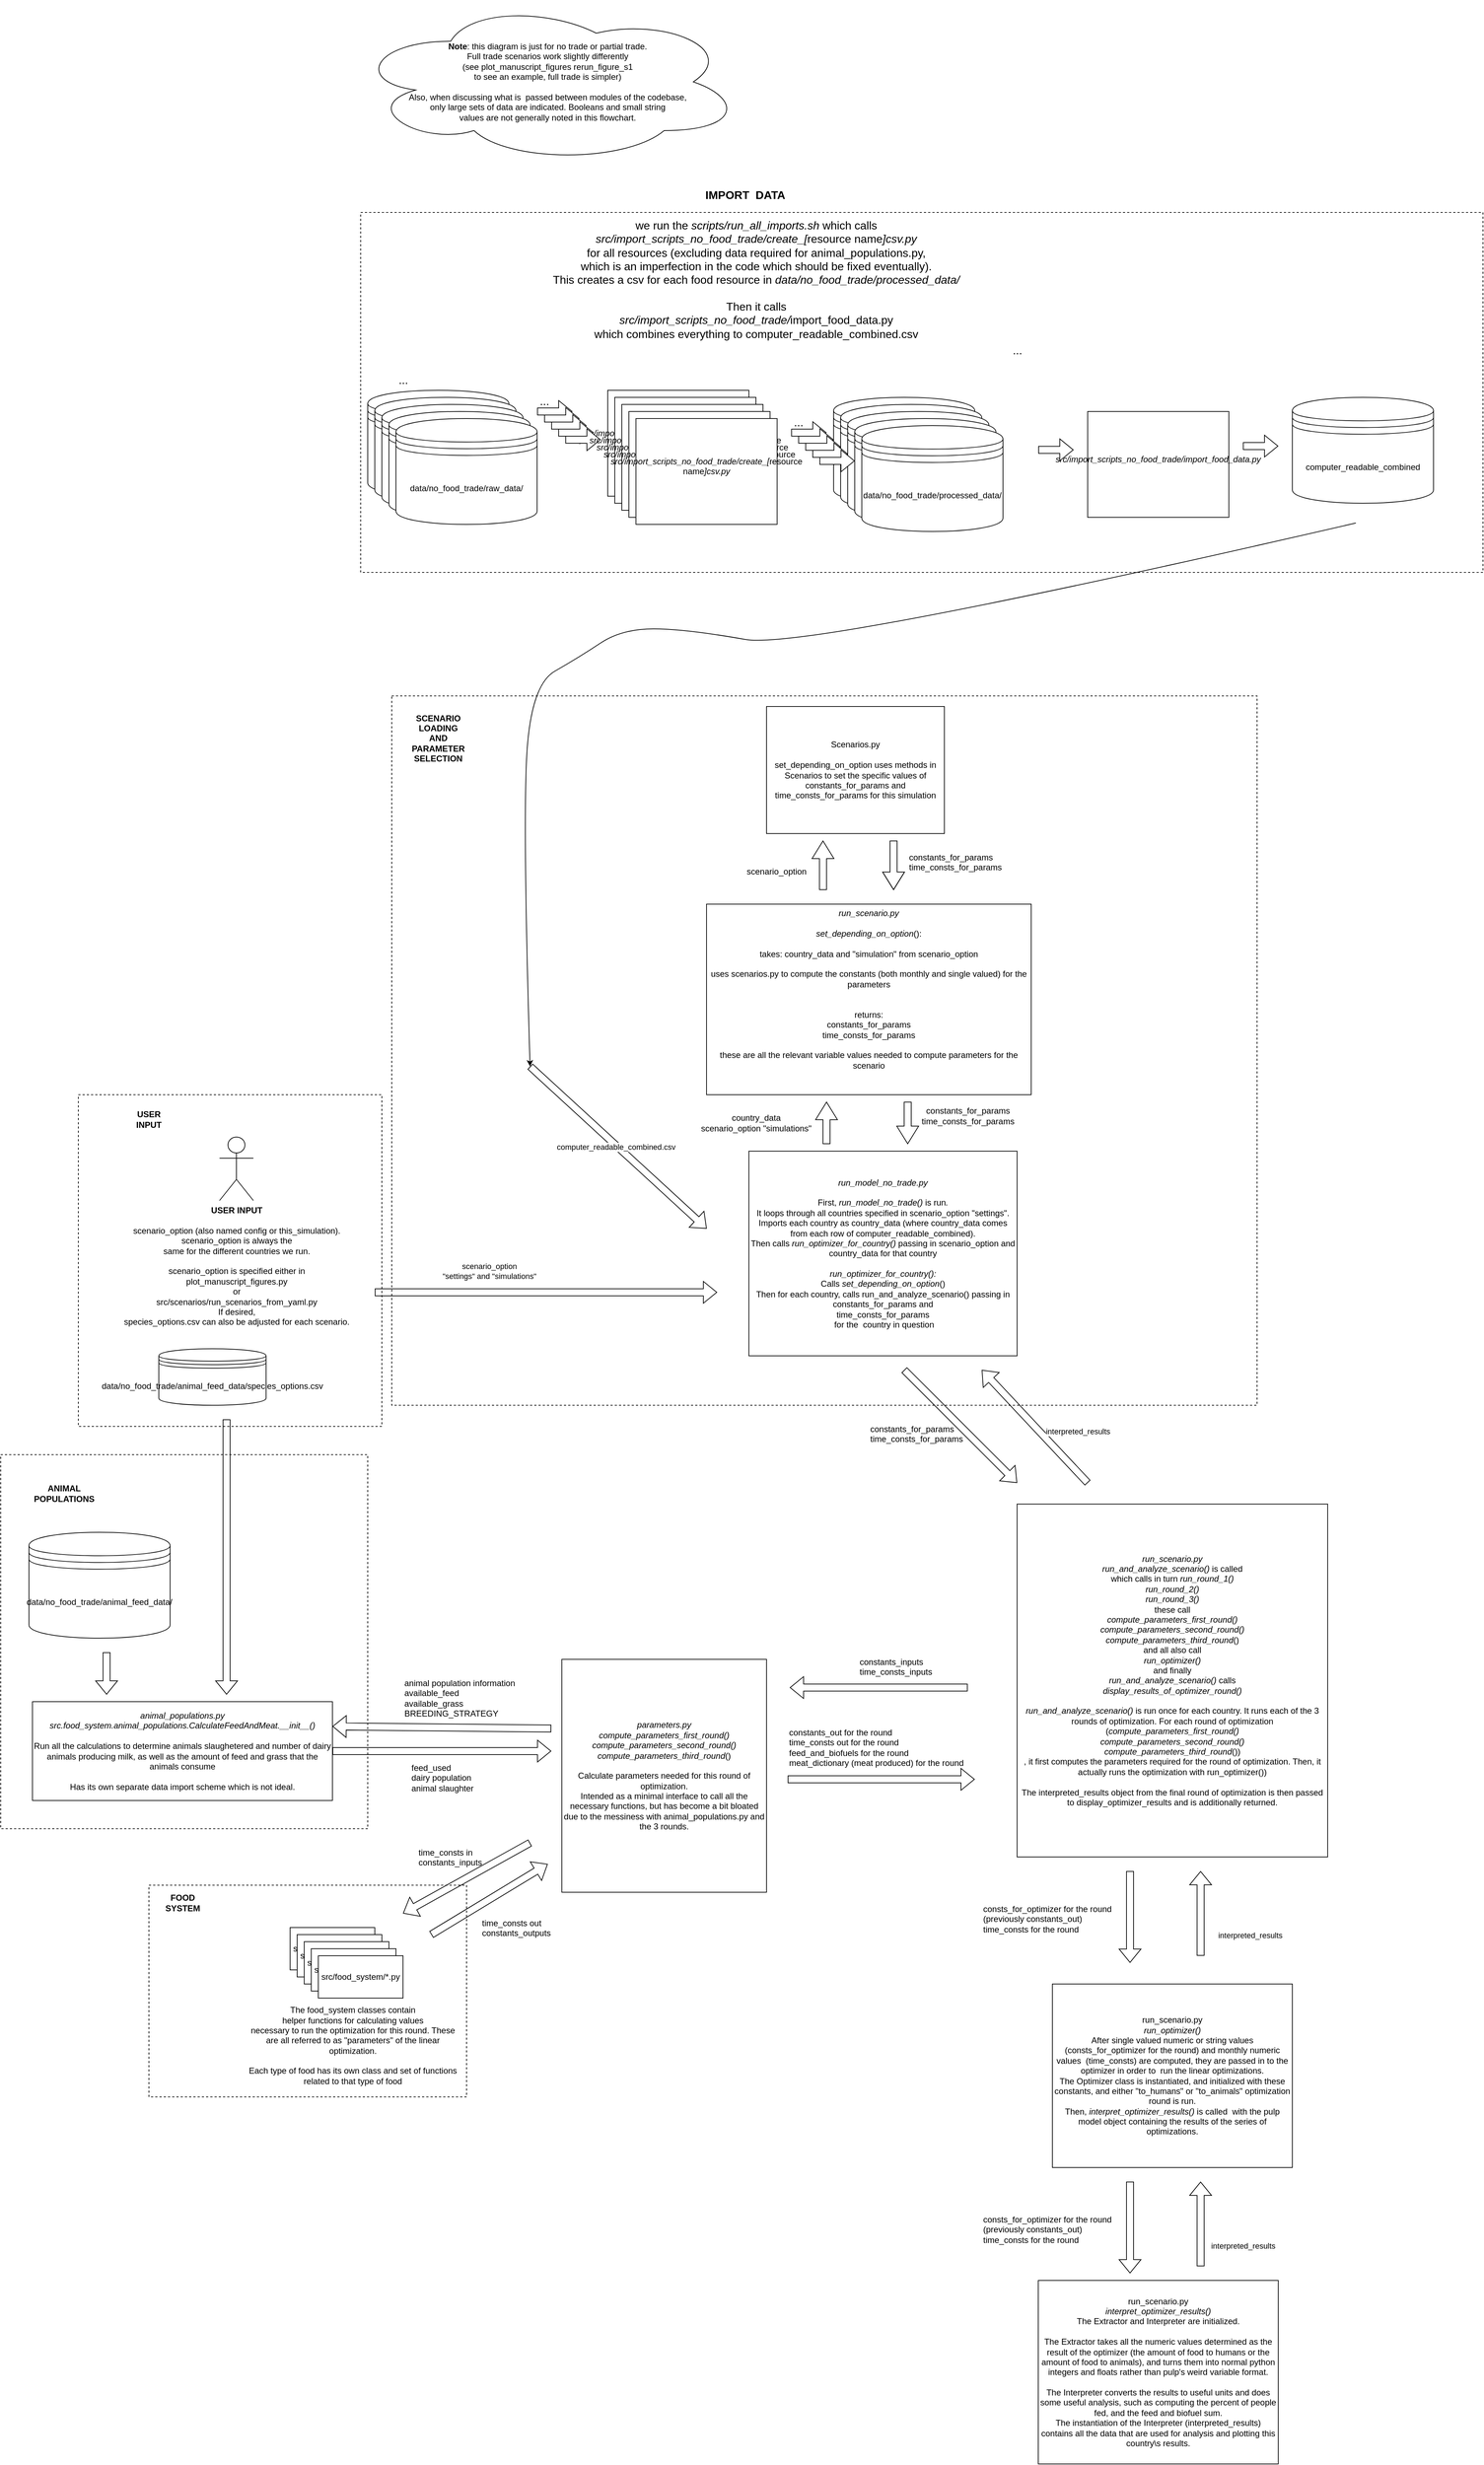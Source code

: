 <mxfile version="24.1.0" type="github">
  <diagram name="Page-1" id="vb958Nm0k1HjrjN-Do-v">
    <mxGraphModel dx="3860" dy="3601" grid="1" gridSize="10" guides="1" tooltips="1" connect="1" arrows="1" fold="1" page="1" pageScale="1" pageWidth="1654" pageHeight="2336" math="0" shadow="0">
      <root>
        <mxCell id="0" />
        <mxCell id="1" parent="0" />
        <mxCell id="GCf3FXKfKVam4WNOABnw-19" value="" style="rounded=0;whiteSpace=wrap;html=1;fillColor=none;dashed=1;" parent="1" vertex="1">
          <mxGeometry x="-380" y="-250" width="430" height="470" as="geometry" />
        </mxCell>
        <mxCell id="Nyg9t3aIWLBTnF1s83V8-12" value="" style="rounded=0;whiteSpace=wrap;html=1;fillColor=none;dashed=1;" vertex="1" parent="1">
          <mxGeometry x="-280" y="870" width="450" height="300" as="geometry" />
        </mxCell>
        <mxCell id="GCf3FXKfKVam4WNOABnw-21" value="" style="rounded=0;whiteSpace=wrap;html=1;fillColor=none;dashed=1;" parent="1" vertex="1">
          <mxGeometry x="-490" y="260" width="520" height="530" as="geometry" />
        </mxCell>
        <mxCell id="GCf3FXKfKVam4WNOABnw-6" value="" style="rounded=0;whiteSpace=wrap;html=1;fillColor=none;dashed=1;" parent="1" vertex="1">
          <mxGeometry x="20" y="-1500" width="1590" height="510" as="geometry" />
        </mxCell>
        <mxCell id="GCf3FXKfKVam4WNOABnw-7" value="" style="rounded=0;whiteSpace=wrap;html=1;fillColor=none;dashed=1;" parent="1" vertex="1">
          <mxGeometry x="64" y="-815" width="1226" height="1005" as="geometry" />
        </mxCell>
        <mxCell id="RVlSqpslpW0tmy56jza0-9" value="&lt;b&gt;USER INPUT&lt;/b&gt;&lt;br&gt;&lt;br&gt;&lt;div&gt;scenario_option (also named config or this_simulation).&lt;/div&gt;&lt;div&gt;scenario_option is always the &lt;br&gt;&lt;/div&gt;&lt;div&gt;same for the different countries we run.&lt;/div&gt;&lt;div&gt;&lt;br&gt;&lt;/div&gt;&lt;div&gt;scenario_option is specified either in&lt;br&gt;&lt;/div&gt;&lt;div&gt;plot_manuscript_figures.py&lt;/div&gt;&lt;div&gt; or &lt;br&gt;&lt;/div&gt;&lt;div&gt;src/scenarios/run_scenarios_from_yaml.py&lt;/div&gt;&lt;div&gt;If desired, &lt;br&gt;&lt;/div&gt;species_options.csv can also be adjusted for each scenario." style="shape=umlActor;verticalLabelPosition=bottom;verticalAlign=top;html=1;outlineConnect=0;" parent="1" vertex="1">
          <mxGeometry x="-180" y="-190" width="48" height="90" as="geometry" />
        </mxCell>
        <mxCell id="RVlSqpslpW0tmy56jza0-10" value="scenario_option&lt;br&gt;&lt;div&gt;&quot;settings&quot; and &quot;simulations&quot;&lt;br&gt;&lt;/div&gt;" style="shape=flexArrow;endArrow=classic;html=1;rounded=0;" parent="1" edge="1">
          <mxGeometry x="-0.333" y="30" width="50" height="50" relative="1" as="geometry">
            <mxPoint x="40" y="30" as="sourcePoint" />
            <mxPoint x="525" y="30" as="targetPoint" />
            <mxPoint as="offset" />
          </mxGeometry>
        </mxCell>
        <mxCell id="tfmpyOpyPmMC_fq-cLrZ-1" value="" style="shape=flexArrow;endArrow=classic;html=1;rounded=0;" parent="1" edge="1">
          <mxGeometry width="50" height="50" relative="1" as="geometry">
            <mxPoint x="790" y="140" as="sourcePoint" />
            <mxPoint x="950" y="300" as="targetPoint" />
          </mxGeometry>
        </mxCell>
        <mxCell id="tfmpyOpyPmMC_fq-cLrZ-2" value="&lt;div&gt;&lt;i&gt;run_model_no_trade.py&lt;br&gt;&lt;/i&gt;&lt;/div&gt;&lt;div&gt;&lt;i&gt;&lt;br&gt;&lt;/i&gt;&lt;/div&gt;&lt;div&gt;First,&lt;i&gt; run_model_no_trade() &lt;/i&gt;is run&lt;i&gt;.&lt;/i&gt;&lt;br&gt;&lt;/div&gt;&lt;div&gt;It loops through all countries specified in scenario_option &quot;settings&quot;.&lt;/div&gt;&lt;div&gt;&lt;div&gt;Imports each country as country_data (where country_data comes from each row of computer_readable_combined).&lt;/div&gt;&lt;/div&gt;&lt;div&gt;Then calls&lt;i&gt; &lt;/i&gt;&lt;i&gt;run_optimizer_for_country() &lt;/i&gt;passing in scenario_option and country_data for that country&lt;i&gt;&lt;br&gt;&lt;/i&gt;&lt;/div&gt;&lt;div&gt;&lt;br&gt;&lt;div&gt;&lt;i&gt;run_optimizer_for_country():&lt;/i&gt;&lt;/div&gt;&lt;/div&gt;&lt;div&gt;Calls &lt;i&gt;set_depending_on_option&lt;/i&gt;()&lt;/div&gt;&lt;div&gt;Then for each country, calls run_and_analyze_scenario() passing in &lt;br&gt;&lt;div&gt;constants_for_params and&lt;br&gt;&lt;/div&gt;time_consts_for_params&lt;/div&gt;&amp;nbsp;for the&amp;nbsp; country in question" style="rounded=0;whiteSpace=wrap;html=1;" parent="1" vertex="1">
          <mxGeometry x="570" y="-170" width="380" height="290" as="geometry" />
        </mxCell>
        <mxCell id="tfmpyOpyPmMC_fq-cLrZ-4" value="&lt;div&gt;&lt;b&gt;Note&lt;/b&gt;: this diagram is just for no trade or partial trade. &lt;br&gt;&lt;/div&gt;&lt;div&gt;Full trade scenarios work slightly differently &lt;br&gt;&lt;/div&gt;&lt;div&gt;(see plot_manuscript_figures rerun_figure_s1 &lt;br&gt;&lt;/div&gt;&lt;div&gt;to see an example, full trade is simpler)&lt;/div&gt;&lt;div&gt;&lt;br&gt;&lt;/div&gt;&lt;div&gt;Also, when discussing what is&amp;nbsp; passed between modules of the codebase, &lt;br&gt;&lt;/div&gt;&lt;div&gt;only large sets of data are indicated. Booleans and small string&lt;/div&gt;&lt;div&gt; values are not generally noted in this flowchart.&lt;br&gt;&lt;/div&gt;" style="ellipse;shape=cloud;whiteSpace=wrap;html=1;" parent="1" vertex="1">
          <mxGeometry x="10" y="-1800" width="550" height="230" as="geometry" />
        </mxCell>
        <mxCell id="tfmpyOpyPmMC_fq-cLrZ-7" value="&lt;div&gt;Scenarios.py&lt;/div&gt;&lt;div&gt;&lt;br&gt;&lt;/div&gt;&lt;div&gt;set_depending_on_option uses methods in Scenarios to set the specific values of constants_for_params and&lt;br&gt;time_consts_for_params for this simulation&lt;/div&gt;" style="rounded=0;whiteSpace=wrap;html=1;" parent="1" vertex="1">
          <mxGeometry x="595" y="-800" width="252" height="180" as="geometry" />
        </mxCell>
        <UserObject label="&lt;div&gt;&lt;i&gt;run_scenario.py&lt;/i&gt;&lt;br&gt;&lt;/div&gt;&lt;div&gt;&lt;br&gt;&lt;/div&gt;&lt;div&gt;&lt;i&gt;set_depending_on_option&lt;/i&gt;():&lt;/div&gt;&lt;div&gt;&lt;br&gt;&lt;/div&gt;takes: country_data and &quot;simulation&quot; from scenario_option&lt;br&gt;&lt;br&gt;uses scenarios.py to compute the constants (both monthly and single valued) for the parameters&lt;br&gt;&lt;br&gt;&lt;br&gt;&lt;div&gt;returns:&lt;/div&gt;&lt;div&gt;constants_for_params&lt;/div&gt;time_consts_for_params&lt;br&gt;&lt;br&gt;these are all the relevant variable values needed to compute parameters for the scenario&lt;div&gt;&lt;br&gt;&lt;/div&gt;&lt;div&gt;&lt;br&gt;&lt;/div&gt;" link="set_depending_on_option&lt;br&gt;takes: country_data and scenario_option&lt;br&gt;&lt;br&gt;uses scenarios.py to compute the constants (both monthly and single valued) for the parameters&lt;br&gt;&lt;br&gt;&lt;br&gt;returns:constants_for_params&lt;br&gt;time_consts_for_params&lt;br&gt;&lt;br&gt;these are all the relevant variable values for the scenario&lt;div&gt;&lt;br&gt;&lt;/div&gt;&lt;div&gt;&lt;br&gt;&lt;/div&gt;" id="tfmpyOpyPmMC_fq-cLrZ-9">
          <mxCell style="rounded=0;whiteSpace=wrap;html=1;" parent="1" vertex="1">
            <mxGeometry x="510" y="-520" width="460" height="270" as="geometry" />
          </mxCell>
        </UserObject>
        <mxCell id="tfmpyOpyPmMC_fq-cLrZ-12" value="" style="shape=flexArrow;endArrow=classic;html=1;rounded=0;fontSize=12;startSize=8;endSize=8;curved=1;" parent="1" edge="1">
          <mxGeometry width="50" height="50" relative="1" as="geometry">
            <mxPoint x="675" y="-540" as="sourcePoint" />
            <mxPoint x="675" y="-610" as="targetPoint" />
          </mxGeometry>
        </mxCell>
        <mxCell id="tfmpyOpyPmMC_fq-cLrZ-13" value="" style="shape=flexArrow;endArrow=classic;html=1;rounded=0;fontSize=12;startSize=8;endSize=8;curved=1;" parent="1" edge="1">
          <mxGeometry width="50" height="50" relative="1" as="geometry">
            <mxPoint x="775" y="-610" as="sourcePoint" />
            <mxPoint x="775" y="-540" as="targetPoint" />
            <Array as="points">
              <mxPoint x="775" y="-570" />
            </Array>
          </mxGeometry>
        </mxCell>
        <mxCell id="tfmpyOpyPmMC_fq-cLrZ-14" value="scenario_option" style="text;whiteSpace=wrap;html=1;" parent="1" vertex="1">
          <mxGeometry x="565" y="-580" width="120" height="40" as="geometry" />
        </mxCell>
        <mxCell id="tfmpyOpyPmMC_fq-cLrZ-15" value="&lt;div&gt;constants_for_params&lt;/div&gt;time_consts_for_params" style="text;whiteSpace=wrap;html=1;" parent="1" vertex="1">
          <mxGeometry x="795" y="-600" width="160" height="50" as="geometry" />
        </mxCell>
        <mxCell id="tfmpyOpyPmMC_fq-cLrZ-16" value="&lt;div&gt;country_data&lt;/div&gt;&lt;div&gt;scenario_option &quot;simulations&quot;&lt;br&gt;&lt;/div&gt;" style="shape=flexArrow;endArrow=classic;html=1;rounded=0;fontSize=12;startSize=8;endSize=8;curved=1;" parent="1" edge="1">
          <mxGeometry y="100" width="50" height="50" relative="1" as="geometry">
            <mxPoint x="680" y="-180" as="sourcePoint" />
            <mxPoint x="680" y="-240" as="targetPoint" />
            <mxPoint as="offset" />
          </mxGeometry>
        </mxCell>
        <mxCell id="tfmpyOpyPmMC_fq-cLrZ-17" value="&lt;div&gt;constants_for_params&lt;/div&gt;time_consts_for_params" style="shape=flexArrow;endArrow=classic;html=1;rounded=0;fontSize=12;startSize=8;endSize=8;curved=1;" parent="1" edge="1">
          <mxGeometry x="-0.333" y="85" width="50" height="50" relative="1" as="geometry">
            <mxPoint x="795" y="-240" as="sourcePoint" />
            <mxPoint x="795" y="-180" as="targetPoint" />
            <mxPoint as="offset" />
          </mxGeometry>
        </mxCell>
        <mxCell id="tfmpyOpyPmMC_fq-cLrZ-22" value="&lt;div&gt;&lt;div&gt; &lt;i&gt;src/import_scripts_no_food_trade/&lt;/i&gt;&lt;i&gt;create_[&lt;/i&gt;resource name&lt;i&gt;]csv.py&lt;/i&gt;&lt;/div&gt;&lt;/div&gt;&lt;div&gt;&lt;br&gt;&lt;/div&gt;" style="rounded=0;whiteSpace=wrap;html=1;" parent="1" vertex="1">
          <mxGeometry x="370" y="-1248" width="200" height="150" as="geometry" />
        </mxCell>
        <mxCell id="tfmpyOpyPmMC_fq-cLrZ-23" value="computer_readable_combined" style="shape=datastore;whiteSpace=wrap;html=1;" parent="1" vertex="1">
          <mxGeometry x="1340" y="-1238" width="200" height="150" as="geometry" />
        </mxCell>
        <mxCell id="tfmpyOpyPmMC_fq-cLrZ-24" value="data/no_food_trade/raw_data/" style="shape=datastore;whiteSpace=wrap;html=1;" parent="1" vertex="1">
          <mxGeometry x="30" y="-1248" width="200" height="150" as="geometry" />
        </mxCell>
        <mxCell id="tfmpyOpyPmMC_fq-cLrZ-27" value="IMPORT&amp;nbsp; DATA" style="text;html=1;align=center;verticalAlign=middle;whiteSpace=wrap;rounded=0;fontSize=16;fontStyle=1" parent="1" vertex="1">
          <mxGeometry x="420" y="-1540" width="290" height="30" as="geometry" />
        </mxCell>
        <mxCell id="tfmpyOpyPmMC_fq-cLrZ-28" value="&lt;div&gt;we run the &lt;i&gt;scripts/run_all_imports.sh&lt;/i&gt; which calls&lt;/div&gt;&lt;div&gt; &lt;i&gt;src/import_scripts_no_food_trade/&lt;/i&gt;&lt;i&gt;create_[&lt;/i&gt;resource name&lt;i&gt;]csv.py&lt;/i&gt;&lt;/div&gt;&lt;div&gt;for all resources (excluding data required for animal_populations.py,&lt;/div&gt;&lt;div&gt; which is an imperfection in the code which should be fixed eventually).&lt;/div&gt;&lt;div&gt;This creates a csv for each food resource in &lt;i&gt;data/no_food_trade/processed_data/&lt;/i&gt;&lt;br&gt;&lt;/div&gt;&lt;br&gt;Then it calls &lt;div&gt; &lt;i&gt;src/import_scripts_no_food_trade/&lt;/i&gt;import_food_data.py&lt;/div&gt;&lt;div&gt;which combines everything to computer_readable_combined.csv&lt;br&gt;&lt;/div&gt;" style="text;html=1;align=center;verticalAlign=middle;resizable=0;points=[];autosize=1;strokeColor=none;fillColor=none;fontSize=16;" parent="1" vertex="1">
          <mxGeometry x="280" y="-1500" width="600" height="190" as="geometry" />
        </mxCell>
        <mxCell id="tfmpyOpyPmMC_fq-cLrZ-29" value="data/no_food_trade/raw_data/" style="shape=datastore;whiteSpace=wrap;html=1;" parent="1" vertex="1">
          <mxGeometry x="40" y="-1238" width="200" height="150" as="geometry" />
        </mxCell>
        <mxCell id="tfmpyOpyPmMC_fq-cLrZ-30" value="data/no_food_trade/raw_data/" style="shape=datastore;whiteSpace=wrap;html=1;" parent="1" vertex="1">
          <mxGeometry x="50" y="-1228" width="200" height="150" as="geometry" />
        </mxCell>
        <mxCell id="tfmpyOpyPmMC_fq-cLrZ-31" value="data/no_food_trade/raw_data/" style="shape=datastore;whiteSpace=wrap;html=1;" parent="1" vertex="1">
          <mxGeometry x="60" y="-1218" width="200" height="150" as="geometry" />
        </mxCell>
        <mxCell id="tfmpyOpyPmMC_fq-cLrZ-32" value="data/no_food_trade/raw_data/" style="shape=datastore;whiteSpace=wrap;html=1;" parent="1" vertex="1">
          <mxGeometry x="70" y="-1208" width="200" height="150" as="geometry" />
        </mxCell>
        <mxCell id="tfmpyOpyPmMC_fq-cLrZ-37" value="" style="shape=flexArrow;endArrow=classic;html=1;rounded=0;fillColor=default;" parent="1" edge="1">
          <mxGeometry width="50" height="50" relative="1" as="geometry">
            <mxPoint x="270" y="-1218" as="sourcePoint" />
            <mxPoint x="320" y="-1218" as="targetPoint" />
          </mxGeometry>
        </mxCell>
        <mxCell id="tfmpyOpyPmMC_fq-cLrZ-39" value="" style="shape=flexArrow;endArrow=classic;html=1;rounded=0;fillColor=default;" parent="1" edge="1">
          <mxGeometry width="50" height="50" relative="1" as="geometry">
            <mxPoint x="280" y="-1208" as="sourcePoint" />
            <mxPoint x="330" y="-1208" as="targetPoint" />
          </mxGeometry>
        </mxCell>
        <mxCell id="tfmpyOpyPmMC_fq-cLrZ-40" value="" style="shape=flexArrow;endArrow=classic;html=1;rounded=0;fillColor=default;" parent="1" edge="1">
          <mxGeometry width="50" height="50" relative="1" as="geometry">
            <mxPoint x="290" y="-1198" as="sourcePoint" />
            <mxPoint x="340" y="-1198" as="targetPoint" />
          </mxGeometry>
        </mxCell>
        <mxCell id="tfmpyOpyPmMC_fq-cLrZ-41" value="" style="shape=flexArrow;endArrow=classic;html=1;rounded=0;fillColor=default;" parent="1" edge="1">
          <mxGeometry width="50" height="50" relative="1" as="geometry">
            <mxPoint x="300" y="-1188" as="sourcePoint" />
            <mxPoint x="350" y="-1188" as="targetPoint" />
          </mxGeometry>
        </mxCell>
        <mxCell id="tfmpyOpyPmMC_fq-cLrZ-42" value="" style="shape=flexArrow;endArrow=classic;html=1;rounded=0;fillColor=default;" parent="1" edge="1">
          <mxGeometry width="50" height="50" relative="1" as="geometry">
            <mxPoint x="310" y="-1178" as="sourcePoint" />
            <mxPoint x="360" y="-1178" as="targetPoint" />
          </mxGeometry>
        </mxCell>
        <mxCell id="tfmpyOpyPmMC_fq-cLrZ-43" value="..." style="text;html=1;align=center;verticalAlign=middle;resizable=0;points=[];autosize=1;strokeColor=none;fillColor=none;fontSize=16;" parent="1" vertex="1">
          <mxGeometry x="60" y="-1278" width="40" height="30" as="geometry" />
        </mxCell>
        <mxCell id="tfmpyOpyPmMC_fq-cLrZ-44" value="..." style="text;html=1;align=center;verticalAlign=middle;resizable=0;points=[];autosize=1;strokeColor=none;fillColor=none;fontSize=16;" parent="1" vertex="1">
          <mxGeometry x="260" y="-1248" width="40" height="30" as="geometry" />
        </mxCell>
        <mxCell id="tfmpyOpyPmMC_fq-cLrZ-45" value="data/no_food_trade/raw_data/" style="shape=datastore;whiteSpace=wrap;html=1;" parent="1" vertex="1">
          <mxGeometry x="690" y="-1238" width="200" height="150" as="geometry" />
        </mxCell>
        <mxCell id="tfmpyOpyPmMC_fq-cLrZ-46" value="data/no_food_trade/raw_data/" style="shape=datastore;whiteSpace=wrap;html=1;" parent="1" vertex="1">
          <mxGeometry x="700" y="-1228" width="200" height="150" as="geometry" />
        </mxCell>
        <mxCell id="tfmpyOpyPmMC_fq-cLrZ-47" value="data/no_food_trade/raw_data/" style="shape=datastore;whiteSpace=wrap;html=1;" parent="1" vertex="1">
          <mxGeometry x="710" y="-1218" width="200" height="150" as="geometry" />
        </mxCell>
        <mxCell id="tfmpyOpyPmMC_fq-cLrZ-48" value="data/no_food_trade/raw_data/" style="shape=datastore;whiteSpace=wrap;html=1;" parent="1" vertex="1">
          <mxGeometry x="720" y="-1208" width="200" height="150" as="geometry" />
        </mxCell>
        <mxCell id="tfmpyOpyPmMC_fq-cLrZ-49" value="data/no_food_trade/processed_data/" style="shape=datastore;whiteSpace=wrap;html=1;" parent="1" vertex="1">
          <mxGeometry x="730" y="-1198" width="200" height="150" as="geometry" />
        </mxCell>
        <mxCell id="tfmpyOpyPmMC_fq-cLrZ-50" value="..." style="text;html=1;align=center;verticalAlign=middle;resizable=0;points=[];autosize=1;strokeColor=none;fillColor=none;fontSize=16;" parent="1" vertex="1">
          <mxGeometry x="930" y="-1320" width="40" height="30" as="geometry" />
        </mxCell>
        <mxCell id="tfmpyOpyPmMC_fq-cLrZ-51" value="&lt;div&gt;&lt;div&gt; &lt;i&gt;src/import_scripts_no_food_trade/&lt;/i&gt;&lt;i&gt;import_food_data.py&lt;/i&gt;&lt;/div&gt;&lt;/div&gt;&lt;div&gt;&lt;br&gt;&lt;/div&gt;" style="rounded=0;whiteSpace=wrap;html=1;" parent="1" vertex="1">
          <mxGeometry x="1050" y="-1218" width="200" height="150" as="geometry" />
        </mxCell>
        <mxCell id="tfmpyOpyPmMC_fq-cLrZ-52" value="&lt;div&gt;&lt;div&gt; &lt;i&gt;src/import_scripts_no_food_trade/&lt;/i&gt;&lt;i&gt;create_[&lt;/i&gt;resource name&lt;i&gt;]csv.py&lt;/i&gt;&lt;/div&gt;&lt;/div&gt;&lt;div&gt;&lt;br&gt;&lt;/div&gt;" style="rounded=0;whiteSpace=wrap;html=1;" parent="1" vertex="1">
          <mxGeometry x="380" y="-1238" width="200" height="150" as="geometry" />
        </mxCell>
        <mxCell id="tfmpyOpyPmMC_fq-cLrZ-53" value="&lt;div&gt;&lt;div&gt; &lt;i&gt;src/import_scripts_no_food_trade/&lt;/i&gt;&lt;i&gt;create_[&lt;/i&gt;resource name&lt;i&gt;]csv.py&lt;/i&gt;&lt;/div&gt;&lt;/div&gt;&lt;div&gt;&lt;br&gt;&lt;/div&gt;" style="rounded=0;whiteSpace=wrap;html=1;" parent="1" vertex="1">
          <mxGeometry x="390" y="-1228" width="200" height="150" as="geometry" />
        </mxCell>
        <mxCell id="tfmpyOpyPmMC_fq-cLrZ-54" value="&lt;div&gt;&lt;div&gt; &lt;i&gt;src/import_scripts_no_food_trade/&lt;/i&gt;&lt;i&gt;create_[&lt;/i&gt;resource name&lt;i&gt;]csv.py&lt;/i&gt;&lt;/div&gt;&lt;/div&gt;&lt;div&gt;&lt;br&gt;&lt;/div&gt;" style="rounded=0;whiteSpace=wrap;html=1;" parent="1" vertex="1">
          <mxGeometry x="400" y="-1218" width="200" height="150" as="geometry" />
        </mxCell>
        <mxCell id="tfmpyOpyPmMC_fq-cLrZ-55" value="&lt;div&gt;&lt;div&gt; &lt;i&gt;src/import_scripts_no_food_trade/&lt;/i&gt;&lt;i&gt;create_[&lt;/i&gt;resource name&lt;i&gt;]csv.py&lt;/i&gt;&lt;/div&gt;&lt;/div&gt;&lt;div&gt;&lt;br&gt;&lt;/div&gt;" style="rounded=0;whiteSpace=wrap;html=1;" parent="1" vertex="1">
          <mxGeometry x="410" y="-1208" width="200" height="150" as="geometry" />
        </mxCell>
        <mxCell id="tfmpyOpyPmMC_fq-cLrZ-60" value="" style="shape=flexArrow;endArrow=classic;html=1;rounded=0;fillColor=default;" parent="1" edge="1">
          <mxGeometry width="50" height="50" relative="1" as="geometry">
            <mxPoint x="980" y="-1163.67" as="sourcePoint" />
            <mxPoint x="1030" y="-1163.67" as="targetPoint" />
          </mxGeometry>
        </mxCell>
        <mxCell id="tfmpyOpyPmMC_fq-cLrZ-62" value="" style="shape=flexArrow;endArrow=classic;html=1;rounded=0;fillColor=default;" parent="1" edge="1">
          <mxGeometry width="50" height="50" relative="1" as="geometry">
            <mxPoint x="630" y="-1188" as="sourcePoint" />
            <mxPoint x="680" y="-1188" as="targetPoint" />
          </mxGeometry>
        </mxCell>
        <mxCell id="tfmpyOpyPmMC_fq-cLrZ-63" value="" style="shape=flexArrow;endArrow=classic;html=1;rounded=0;fillColor=default;" parent="1" edge="1">
          <mxGeometry width="50" height="50" relative="1" as="geometry">
            <mxPoint x="640" y="-1178" as="sourcePoint" />
            <mxPoint x="690" y="-1178" as="targetPoint" />
          </mxGeometry>
        </mxCell>
        <mxCell id="tfmpyOpyPmMC_fq-cLrZ-64" value="" style="shape=flexArrow;endArrow=classic;html=1;rounded=0;fillColor=default;" parent="1" edge="1">
          <mxGeometry width="50" height="50" relative="1" as="geometry">
            <mxPoint x="650" y="-1168" as="sourcePoint" />
            <mxPoint x="700" y="-1168" as="targetPoint" />
          </mxGeometry>
        </mxCell>
        <mxCell id="tfmpyOpyPmMC_fq-cLrZ-65" value="" style="shape=flexArrow;endArrow=classic;html=1;rounded=0;fillColor=default;" parent="1" edge="1">
          <mxGeometry width="50" height="50" relative="1" as="geometry">
            <mxPoint x="660" y="-1158" as="sourcePoint" />
            <mxPoint x="710" y="-1158" as="targetPoint" />
          </mxGeometry>
        </mxCell>
        <mxCell id="tfmpyOpyPmMC_fq-cLrZ-66" value="" style="shape=flexArrow;endArrow=classic;html=1;rounded=0;fillColor=default;" parent="1" edge="1">
          <mxGeometry width="50" height="50" relative="1" as="geometry">
            <mxPoint x="670" y="-1148" as="sourcePoint" />
            <mxPoint x="720" y="-1148" as="targetPoint" />
          </mxGeometry>
        </mxCell>
        <mxCell id="tfmpyOpyPmMC_fq-cLrZ-67" value="..." style="text;html=1;align=center;verticalAlign=middle;resizable=0;points=[];autosize=1;strokeColor=none;fillColor=none;fontSize=16;" parent="1" vertex="1">
          <mxGeometry x="620" y="-1218" width="40" height="30" as="geometry" />
        </mxCell>
        <mxCell id="tfmpyOpyPmMC_fq-cLrZ-68" value="" style="shape=flexArrow;endArrow=classic;html=1;rounded=0;fillColor=default;" parent="1" edge="1">
          <mxGeometry width="50" height="50" relative="1" as="geometry">
            <mxPoint x="1270" y="-1169" as="sourcePoint" />
            <mxPoint x="1320" y="-1169" as="targetPoint" />
          </mxGeometry>
        </mxCell>
        <mxCell id="tfmpyOpyPmMC_fq-cLrZ-69" value="&lt;div&gt;constants_for_params &lt;br&gt;&lt;/div&gt;time_consts_for_params" style="text;whiteSpace=wrap;html=1;" parent="1" vertex="1">
          <mxGeometry x="740" y="210" width="180" height="50" as="geometry" />
        </mxCell>
        <mxCell id="GCf3FXKfKVam4WNOABnw-1" value="&amp;nbsp;computer_readable_combined.csv" style="shape=flexArrow;endArrow=classic;html=1;rounded=0;entryX=0.364;entryY=0.751;entryDx=0;entryDy=0;entryPerimeter=0;" parent="1" target="GCf3FXKfKVam4WNOABnw-7" edge="1">
          <mxGeometry x="-0.024" y="-3" width="50" height="50" relative="1" as="geometry">
            <mxPoint x="260" y="-290" as="sourcePoint" />
            <mxPoint x="509.75" y="-105" as="targetPoint" />
            <mxPoint as="offset" />
          </mxGeometry>
        </mxCell>
        <mxCell id="GCf3FXKfKVam4WNOABnw-3" value="" style="curved=1;endArrow=classic;html=1;rounded=0;" parent="1" edge="1">
          <mxGeometry width="50" height="50" relative="1" as="geometry">
            <mxPoint x="1430" y="-1060" as="sourcePoint" />
            <mxPoint x="260" y="-290" as="targetPoint" />
            <Array as="points">
              <mxPoint x="650" y="-880" />
              <mxPoint x="480" y="-910" />
              <mxPoint x="390" y="-910" />
              <mxPoint x="330" y="-870" />
              <mxPoint x="260" y="-830" />
              <mxPoint x="250" y="-620" />
            </Array>
          </mxGeometry>
        </mxCell>
        <mxCell id="GCf3FXKfKVam4WNOABnw-8" value="&lt;b&gt;SCENARIO LOADING AND PARAMETER SELECTION&lt;br&gt;&lt;/b&gt;" style="text;html=1;align=center;verticalAlign=middle;whiteSpace=wrap;rounded=0;" parent="1" vertex="1">
          <mxGeometry x="100" y="-770" width="60" height="30" as="geometry" />
        </mxCell>
        <mxCell id="GCf3FXKfKVam4WNOABnw-10" value="&lt;div&gt;&lt;i&gt;animal_populations.py&lt;/i&gt;&lt;/div&gt;&lt;div&gt;&lt;i&gt;src.food_system.animal_populations.CalculateFeedAndMeat.__init__()&lt;/i&gt;&lt;/div&gt;&lt;div&gt;&lt;br&gt;&lt;/div&gt;&lt;div&gt;Run all the calculations to determine animals slaughetered and number of dairy animals producing milk, as well as the amount of feed and grass that the animals consume&lt;br&gt;&lt;/div&gt;&lt;div&gt;&lt;br&gt;&lt;/div&gt;&lt;div&gt;Has its own separate data import scheme which is not ideal.&lt;br&gt;&lt;/div&gt;" style="rounded=0;whiteSpace=wrap;html=1;" parent="1" vertex="1">
          <mxGeometry x="-445" y="610" width="425" height="140" as="geometry" />
        </mxCell>
        <mxCell id="GCf3FXKfKVam4WNOABnw-11" value="" style="shape=flexArrow;endArrow=classic;html=1;rounded=0;entryX=1;entryY=0.25;entryDx=0;entryDy=0;" parent="1" target="GCf3FXKfKVam4WNOABnw-10" edge="1">
          <mxGeometry width="50" height="50" relative="1" as="geometry">
            <mxPoint x="290" y="648" as="sourcePoint" />
            <mxPoint x="40" y="640" as="targetPoint" />
          </mxGeometry>
        </mxCell>
        <mxCell id="GCf3FXKfKVam4WNOABnw-12" value="" style="shape=flexArrow;endArrow=classic;html=1;rounded=0;" parent="1" source="GCf3FXKfKVam4WNOABnw-10" edge="1">
          <mxGeometry width="50" height="50" relative="1" as="geometry">
            <mxPoint x="45" y="700" as="sourcePoint" />
            <mxPoint x="290" y="680" as="targetPoint" />
          </mxGeometry>
        </mxCell>
        <mxCell id="GCf3FXKfKVam4WNOABnw-13" value="&lt;div&gt;animal population information&lt;/div&gt;&lt;div&gt;available_feed&lt;br&gt;available_grass&lt;br&gt;BREEDING_STRATEGY&lt;/div&gt;&lt;div&gt;&lt;br&gt;&lt;/div&gt;" style="text;whiteSpace=wrap;html=1;" parent="1" vertex="1">
          <mxGeometry x="80" y="570" width="190" height="100" as="geometry" />
        </mxCell>
        <mxCell id="GCf3FXKfKVam4WNOABnw-14" value="&lt;div&gt;feed_used&lt;/div&gt;&lt;div&gt;dairy population&lt;/div&gt;animal slaughter" style="text;whiteSpace=wrap;html=1;" parent="1" vertex="1">
          <mxGeometry x="90" y="690" width="100" height="60" as="geometry" />
        </mxCell>
        <mxCell id="GCf3FXKfKVam4WNOABnw-15" value="data/no_food_trade/animal_feed_data/" style="shape=datastore;whiteSpace=wrap;html=1;" parent="1" vertex="1">
          <mxGeometry x="-450" y="370" width="200" height="150" as="geometry" />
        </mxCell>
        <mxCell id="GCf3FXKfKVam4WNOABnw-16" value="data/no_food_trade/animal_feed_data/species_options.csv" style="shape=datastore;whiteSpace=wrap;html=1;" parent="1" vertex="1">
          <mxGeometry x="-266" y="110" width="152" height="80" as="geometry" />
        </mxCell>
        <mxCell id="GCf3FXKfKVam4WNOABnw-17" value="" style="shape=flexArrow;endArrow=classic;html=1;rounded=0;" parent="1" edge="1">
          <mxGeometry width="50" height="50" relative="1" as="geometry">
            <mxPoint x="-170" y="210" as="sourcePoint" />
            <mxPoint x="-170" y="600" as="targetPoint" />
          </mxGeometry>
        </mxCell>
        <mxCell id="GCf3FXKfKVam4WNOABnw-18" value="" style="shape=flexArrow;endArrow=classic;html=1;rounded=0;" parent="1" edge="1">
          <mxGeometry width="50" height="50" relative="1" as="geometry">
            <mxPoint x="-340" y="540" as="sourcePoint" />
            <mxPoint x="-340" y="600" as="targetPoint" />
          </mxGeometry>
        </mxCell>
        <mxCell id="GCf3FXKfKVam4WNOABnw-20" value="&lt;b&gt;USER INPUT&lt;br&gt;&lt;/b&gt;" style="text;html=1;align=center;verticalAlign=middle;whiteSpace=wrap;rounded=0;" parent="1" vertex="1">
          <mxGeometry x="-310" y="-230" width="60" height="30" as="geometry" />
        </mxCell>
        <mxCell id="GCf3FXKfKVam4WNOABnw-22" value="&lt;b&gt;ANIMAL POPULATIONS&lt;br&gt;&lt;/b&gt;" style="text;html=1;align=center;verticalAlign=middle;whiteSpace=wrap;rounded=0;" parent="1" vertex="1">
          <mxGeometry x="-430" y="300" width="60" height="30" as="geometry" />
        </mxCell>
        <mxCell id="GCf3FXKfKVam4WNOABnw-23" value="&lt;div&gt;&lt;i&gt;parameters.py&lt;/i&gt;&lt;br&gt;&lt;i&gt;&lt;i&gt;compute_parameters_first_round()&lt;/i&gt;&lt;/i&gt;&lt;/div&gt;&lt;div&gt;&lt;i&gt;compute_parameters_second_round()&lt;br&gt;compute_parameters_third_round&lt;/i&gt;()&lt;/div&gt;&lt;div&gt;&lt;br&gt;&lt;/div&gt;&lt;div&gt;Calculate parameters needed for this round of optimization.&lt;/div&gt;&lt;div&gt;Intended as a minimal interface to call all the necessary functions, but has become a bit bloated due to the messiness with animal_populations.py and the 3 rounds.&lt;br&gt;&lt;/div&gt;" style="rounded=0;whiteSpace=wrap;html=1;" parent="1" vertex="1">
          <mxGeometry x="305" y="550" width="290" height="330" as="geometry" />
        </mxCell>
        <mxCell id="GCf3FXKfKVam4WNOABnw-24" value="constants_inputs&#xa;time_consts_inputs" style="text;whiteSpace=wrap;" parent="1" vertex="1">
          <mxGeometry x="725" y="540" width="120" height="40" as="geometry" />
        </mxCell>
        <mxCell id="GCf3FXKfKVam4WNOABnw-26" value="constants_out for the round&#xa;time_consts out for the round&#xa;feed_and_biofuels for the round&#xa;meat_dictionary (meat produced) for the round" style="text;whiteSpace=wrap;" parent="1" vertex="1">
          <mxGeometry x="625" y="640" width="270" height="100" as="geometry" />
        </mxCell>
        <mxCell id="GCf3FXKfKVam4WNOABnw-27" value="" style="shape=flexArrow;endArrow=classic;html=1;rounded=0;" parent="1" edge="1">
          <mxGeometry width="50" height="50" relative="1" as="geometry">
            <mxPoint x="625" y="720" as="sourcePoint" />
            <mxPoint x="890" y="720" as="targetPoint" />
          </mxGeometry>
        </mxCell>
        <mxCell id="GCf3FXKfKVam4WNOABnw-29" value="" style="shape=flexArrow;endArrow=classic;html=1;rounded=0;" parent="1" edge="1">
          <mxGeometry width="50" height="50" relative="1" as="geometry">
            <mxPoint x="880" y="590" as="sourcePoint" />
            <mxPoint x="628" y="590" as="targetPoint" />
          </mxGeometry>
        </mxCell>
        <mxCell id="GCf3FXKfKVam4WNOABnw-30" value="&lt;div&gt;&lt;i&gt;run_scenario.py&lt;/i&gt;&lt;/div&gt;&lt;div&gt;&lt;i&gt;run_and_analyze_scenario() &lt;/i&gt;is called&lt;i&gt;&lt;br&gt;&lt;/i&gt;&lt;/div&gt;&lt;div&gt;which calls in turn&lt;i&gt; run_round_1()&lt;/i&gt;&lt;/div&gt;&lt;div&gt;&lt;i&gt;run_round_2()&lt;/i&gt;&lt;/div&gt;&lt;div&gt;&lt;i&gt;run_round_3()&lt;br&gt;&lt;/i&gt;&lt;/div&gt;&lt;div&gt;these call&lt;/div&gt;&lt;div&gt;&lt;i&gt;&lt;i&gt;compute_parameters_first_round()&lt;/i&gt;&lt;/i&gt;&lt;div&gt;&lt;i&gt;compute_parameters_second_round()&lt;br&gt;compute_parameters_third_round&lt;/i&gt;()&lt;/div&gt;&lt;div&gt;and all also call&lt;br&gt;&lt;/div&gt;&lt;/div&gt;&lt;div&gt;&lt;i&gt;run_optimizer()&lt;/i&gt;&lt;/div&gt;&lt;div&gt;and finally&lt;i&gt; &lt;/i&gt;&lt;br&gt;&lt;i&gt;&lt;i&gt;run_and_analyze_scenario() &lt;/i&gt;&lt;/i&gt;calls&lt;i&gt;&lt;i&gt;&lt;br&gt;&lt;/i&gt;&lt;/i&gt;&lt;/div&gt;&lt;div&gt;&lt;i&gt;display_results_of_optimizer_round()&lt;br&gt;&lt;/i&gt;&lt;/div&gt;&lt;div&gt;&lt;br&gt;&lt;i&gt;&lt;i&gt;run_and_analyze_scenario() &lt;/i&gt;&lt;/i&gt;is run once for each country. It runs each of the 3 rounds of optimization. For each round of optimization (&lt;i&gt;&lt;i&gt;compute_parameters_first_round()&lt;/i&gt;&lt;/i&gt;&lt;div&gt;&lt;i&gt;compute_parameters_second_round()&lt;br&gt;compute_parameters_third_round&lt;/i&gt;())&lt;/div&gt;, it first computes the parameters required for the round of optimization. Then, it actually runs the optimization with run_optimizer())&lt;/div&gt;&lt;div&gt;&lt;br&gt;&lt;/div&gt;&lt;div&gt;The interpreted_results object from the final round of optimization is then passed to display_optimizer_results and is additionally returned.&lt;br&gt;&lt;i&gt;&lt;/i&gt;&lt;/div&gt;" style="rounded=0;whiteSpace=wrap;html=1;" parent="1" vertex="1">
          <mxGeometry x="950" y="330" width="440" height="500" as="geometry" />
        </mxCell>
        <mxCell id="Nyg9t3aIWLBTnF1s83V8-2" value="src/food_system/*.py" style="rounded=0;whiteSpace=wrap;html=1;" vertex="1" parent="1">
          <mxGeometry x="-80" y="930" width="120" height="60" as="geometry" />
        </mxCell>
        <mxCell id="Nyg9t3aIWLBTnF1s83V8-3" value="src/food_system/*.py" style="rounded=0;whiteSpace=wrap;html=1;" vertex="1" parent="1">
          <mxGeometry x="-70" y="940" width="120" height="60" as="geometry" />
        </mxCell>
        <mxCell id="Nyg9t3aIWLBTnF1s83V8-4" value="src/food_system/*.py" style="rounded=0;whiteSpace=wrap;html=1;" vertex="1" parent="1">
          <mxGeometry x="-60" y="950" width="120" height="60" as="geometry" />
        </mxCell>
        <mxCell id="Nyg9t3aIWLBTnF1s83V8-5" value="src/food_system/*.py" style="rounded=0;whiteSpace=wrap;html=1;" vertex="1" parent="1">
          <mxGeometry x="-50" y="960" width="120" height="60" as="geometry" />
        </mxCell>
        <mxCell id="Nyg9t3aIWLBTnF1s83V8-6" value="src/food_system/*.py" style="rounded=0;whiteSpace=wrap;html=1;" vertex="1" parent="1">
          <mxGeometry x="-40" y="970" width="120" height="60" as="geometry" />
        </mxCell>
        <mxCell id="Nyg9t3aIWLBTnF1s83V8-7" value="" style="shape=flexArrow;endArrow=classic;html=1;rounded=0;" edge="1" parent="1">
          <mxGeometry width="50" height="50" relative="1" as="geometry">
            <mxPoint x="260" y="810" as="sourcePoint" />
            <mxPoint x="80" y="910" as="targetPoint" />
          </mxGeometry>
        </mxCell>
        <mxCell id="Nyg9t3aIWLBTnF1s83V8-8" value="" style="shape=flexArrow;endArrow=classic;html=1;rounded=0;" edge="1" parent="1">
          <mxGeometry width="50" height="50" relative="1" as="geometry">
            <mxPoint x="120" y="940" as="sourcePoint" />
            <mxPoint x="285" y="840" as="targetPoint" />
          </mxGeometry>
        </mxCell>
        <mxCell id="Nyg9t3aIWLBTnF1s83V8-9" value="time_consts in&#xa;constants_inputs" style="text;whiteSpace=wrap;" vertex="1" parent="1">
          <mxGeometry x="100" y="810" width="120" height="50" as="geometry" />
        </mxCell>
        <mxCell id="Nyg9t3aIWLBTnF1s83V8-10" value="time_consts out&#xa;constants_outputs" style="text;whiteSpace=wrap;" vertex="1" parent="1">
          <mxGeometry x="190" y="910" width="120" height="50" as="geometry" />
        </mxCell>
        <mxCell id="Nyg9t3aIWLBTnF1s83V8-11" value="&lt;div&gt;&lt;br&gt;&lt;/div&gt;&lt;div&gt;The food_system classes contain&lt;br&gt;&lt;/div&gt;&lt;div&gt;helper functions for calculating values &lt;br&gt;&lt;/div&gt;&lt;div&gt;necessary to run the optimization for this round. These are all referred to as &quot;parameters&quot; of the linear optimization.&lt;br&gt;&lt;/div&gt;&lt;div&gt;&lt;br&gt;&lt;/div&gt;Each type of food has its own class and set of functions related to that type of food" style="text;html=1;align=center;verticalAlign=middle;whiteSpace=wrap;rounded=0;" vertex="1" parent="1">
          <mxGeometry x="-142" y="1070" width="302" height="40" as="geometry" />
        </mxCell>
        <mxCell id="Nyg9t3aIWLBTnF1s83V8-13" value="&lt;b&gt;FOOD SYSTEM&lt;br&gt;&lt;/b&gt;" style="text;html=1;align=center;verticalAlign=middle;whiteSpace=wrap;rounded=0;" vertex="1" parent="1">
          <mxGeometry x="-262.5" y="880" width="60" height="30" as="geometry" />
        </mxCell>
        <mxCell id="Nyg9t3aIWLBTnF1s83V8-14" value="&lt;br&gt;&lt;div&gt;interpreted_results&lt;/div&gt;" style="shape=flexArrow;endArrow=classic;html=1;rounded=0;" edge="1" parent="1">
          <mxGeometry x="-0.38" y="-45" width="50" height="50" relative="1" as="geometry">
            <mxPoint x="1050" y="300" as="sourcePoint" />
            <mxPoint x="900" y="140" as="targetPoint" />
            <mxPoint as="offset" />
          </mxGeometry>
        </mxCell>
        <mxCell id="Nyg9t3aIWLBTnF1s83V8-16" value="&lt;div&gt;run_scenario.py&lt;/div&gt;&lt;div&gt;&lt;i&gt;run_optimizer()&lt;/i&gt;&lt;/div&gt;&lt;div&gt;After single valued numeric or string values (consts_for_optimizer for the round) and monthly numeric values&amp;nbsp; (time_consts) are computed, they are passed in to the optimizer in order to&amp;nbsp; run the linear optimizations.&lt;/div&gt;&lt;div&gt;The Optimizer class is instantiated, and initialized with these constants, and either &quot;to_humans&quot; or &quot;to_animals&quot; optimization round is run.&lt;br&gt;Then, &lt;i&gt;interpret_optimizer_results() &lt;/i&gt;is called&amp;nbsp; with the pulp model object containing the results of the series of optimizations.&lt;/div&gt;" style="rounded=0;whiteSpace=wrap;html=1;" vertex="1" parent="1">
          <mxGeometry x="1000" y="1010" width="340" height="260" as="geometry" />
        </mxCell>
        <mxCell id="Nyg9t3aIWLBTnF1s83V8-17" value="&lt;div&gt;run_scenario.py&lt;/div&gt;&lt;div&gt;&lt;i&gt;interpret_optimizer_results()&lt;/i&gt;&lt;/div&gt;&lt;div&gt;The Extractor and Interpreter are initialized. &lt;br&gt;&lt;/div&gt;&lt;div&gt;&lt;br&gt;&lt;/div&gt;&lt;div&gt;The Extractor takes all the numeric values determined as the result of the optimizer (the amount of food to humans or the amount of food to animals), and turns them into normal python integers and floats rather than pulp&#39;s weird variable format.&lt;/div&gt;&lt;div&gt;&lt;br&gt;&lt;/div&gt;&lt;div&gt;The Interpreter converts the results to useful units and does some useful analysis, such as computing the percent of people fed, and the feed and biofuel sum.&lt;br&gt;&lt;/div&gt;&lt;div&gt;&amp;nbsp;The instantiation of the Interpreter (interpreted_results)&amp;nbsp; contains all the data that are used for analysis and plotting this country\s results.&lt;br&gt;&lt;/div&gt;" style="rounded=0;whiteSpace=wrap;html=1;" vertex="1" parent="1">
          <mxGeometry x="980" y="1430" width="340" height="260" as="geometry" />
        </mxCell>
        <mxCell id="Nyg9t3aIWLBTnF1s83V8-18" value="" style="shape=flexArrow;endArrow=classic;html=1;rounded=0;" edge="1" parent="1">
          <mxGeometry width="50" height="50" relative="1" as="geometry">
            <mxPoint x="1110" y="850" as="sourcePoint" />
            <mxPoint x="1110" y="980" as="targetPoint" />
          </mxGeometry>
        </mxCell>
        <mxCell id="Nyg9t3aIWLBTnF1s83V8-19" value="interpreted_results" style="shape=flexArrow;endArrow=classic;html=1;rounded=0;" edge="1" parent="1">
          <mxGeometry x="-0.5" y="-70" width="50" height="50" relative="1" as="geometry">
            <mxPoint x="1210" y="970" as="sourcePoint" />
            <mxPoint x="1210" y="850" as="targetPoint" />
            <mxPoint y="1" as="offset" />
          </mxGeometry>
        </mxCell>
        <mxCell id="Nyg9t3aIWLBTnF1s83V8-20" value="&lt;div&gt;consts_for_optimizer for the round (previously constants_out)&lt;br&gt;&lt;/div&gt;&lt;div&gt;time_consts for the round&lt;br&gt;&lt;/div&gt;" style="text;whiteSpace=wrap;html=1;" vertex="1" parent="1">
          <mxGeometry x="900" y="890" width="210" height="40" as="geometry" />
        </mxCell>
        <mxCell id="Nyg9t3aIWLBTnF1s83V8-21" value="" style="shape=flexArrow;endArrow=classic;html=1;rounded=0;" edge="1" parent="1">
          <mxGeometry width="50" height="50" relative="1" as="geometry">
            <mxPoint x="1110" y="1290" as="sourcePoint" />
            <mxPoint x="1110" y="1420" as="targetPoint" />
          </mxGeometry>
        </mxCell>
        <mxCell id="Nyg9t3aIWLBTnF1s83V8-22" value="interpreted_results" style="shape=flexArrow;endArrow=classic;html=1;rounded=0;" edge="1" parent="1">
          <mxGeometry x="-0.5" y="-60" width="50" height="50" relative="1" as="geometry">
            <mxPoint x="1210" y="1410" as="sourcePoint" />
            <mxPoint x="1210" y="1290" as="targetPoint" />
            <mxPoint y="1" as="offset" />
          </mxGeometry>
        </mxCell>
        <mxCell id="Nyg9t3aIWLBTnF1s83V8-23" value="&lt;div&gt;consts_for_optimizer for the round (previously constants_out)&lt;br&gt;&lt;/div&gt;&lt;div&gt;time_consts for the round&lt;br&gt;&lt;/div&gt;" style="text;whiteSpace=wrap;html=1;" vertex="1" parent="1">
          <mxGeometry x="900" y="1330" width="210" height="40" as="geometry" />
        </mxCell>
      </root>
    </mxGraphModel>
  </diagram>
</mxfile>
